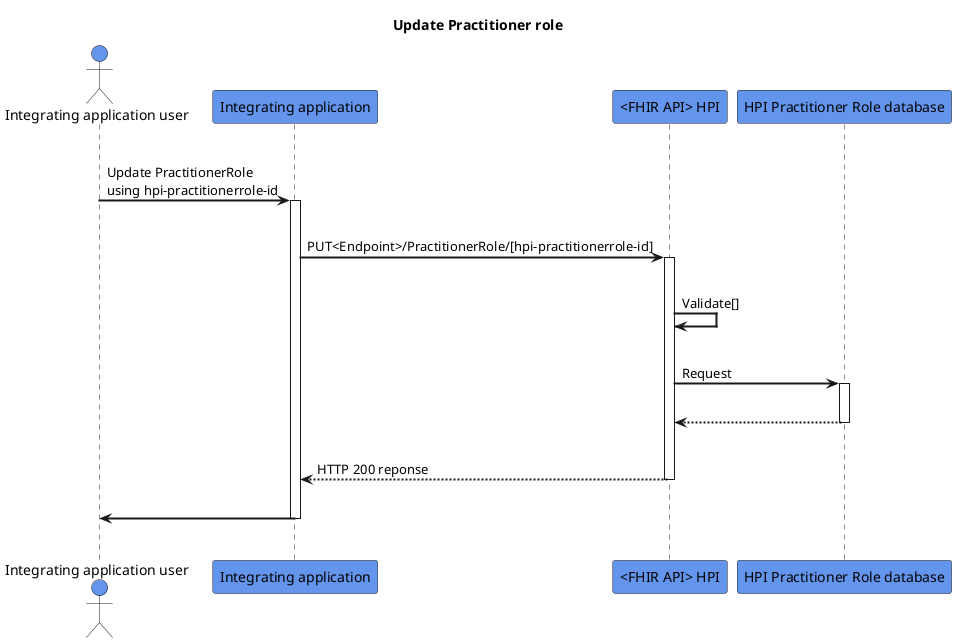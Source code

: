 @startuml
skinparam sequenceArrowThickness 2
skinparam roundcorner 5
skinparam maxmessagesize 180
skinparam sequenceParticipant bold
title Update Practitioner role
actor "Integrating application user" as User #CornflowerBlue
participant "Integrating application" as A #CornflowerBlue
participant "<FHIR API> HPI" as B #CornflowerBlue
participant "HPI Practitioner Role database" as C #CornflowerBlue
|||
User -> A: Update PractitionerRole using hpi-practitionerrole-id
activate A
|||
A -> B: PUT<Endpoint>/PractitionerRole/[hpi-practitionerrole-id]
activate B
|||
B -> B: Validate[]
|||
B -> C: Request
activate C
|||
C -[dashed]-> B: 
deactivate C
|||
B -[dashed]-> A:HTTP 200 reponse
deactivate B
|||
A -> User: 
deactivate A
|||
@enduml
